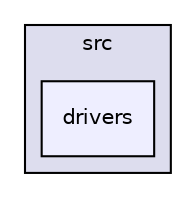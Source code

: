 digraph "/home/developer/mtrain-firmware/external/middleware/FatFs/src/drivers" {
  compound=true
  node [ fontsize="10", fontname="Helvetica"];
  edge [ labelfontsize="10", labelfontname="Helvetica"];
  subgraph clusterdir_0a5f479ec9b37f074014b54db89ced3a {
    graph [ bgcolor="#ddddee", pencolor="black", label="src" fontname="Helvetica", fontsize="10", URL="dir_0a5f479ec9b37f074014b54db89ced3a.html"]
  dir_e1d9ccfd1d34221718febcc9e0dcf92d [shape=box, label="drivers", style="filled", fillcolor="#eeeeff", pencolor="black", URL="dir_e1d9ccfd1d34221718febcc9e0dcf92d.html"];
  }
}
